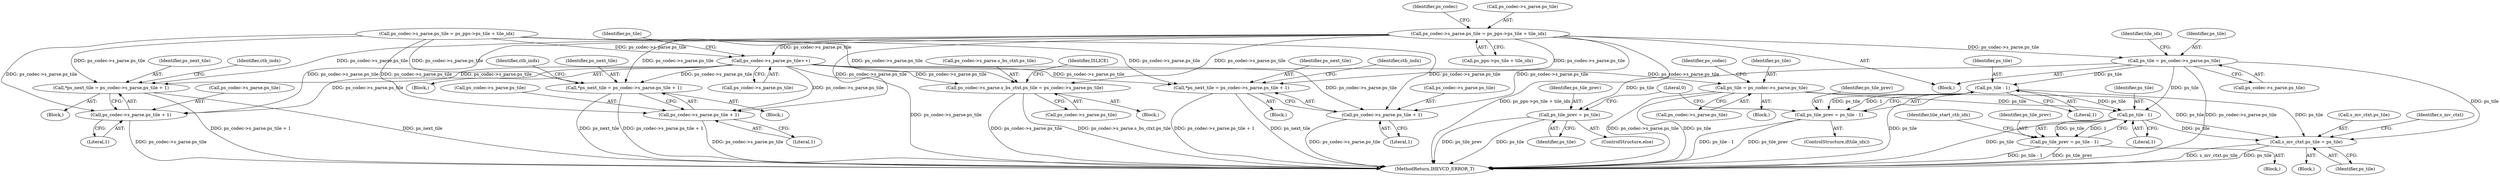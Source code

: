 digraph "0_Android_2b9fb0c2074d370a254b35e2489de2d94943578d@integer" {
"1000388" [label="(Call,ps_codec->s_parse.ps_tile = ps_pps->ps_tile + tile_idx)"];
"1000406" [label="(Call,ps_tile = ps_codec->s_parse.ps_tile)"];
"1000417" [label="(Call,ps_tile - 1)"];
"1000415" [label="(Call,ps_tile_prev = ps_tile - 1)"];
"1001207" [label="(Call,ps_tile - 1)"];
"1001205" [label="(Call,ps_tile_prev = ps_tile - 1)"];
"1003467" [label="(Call,s_mv_ctxt.ps_tile = ps_tile)"];
"1000421" [label="(Call,ps_tile_prev = ps_tile)"];
"1002692" [label="(Call,*ps_next_tile = ps_codec->s_parse.ps_tile + 1)"];
"1002694" [label="(Call,ps_codec->s_parse.ps_tile + 1)"];
"1002855" [label="(Call,*ps_next_tile = ps_codec->s_parse.ps_tile + 1)"];
"1002857" [label="(Call,ps_codec->s_parse.ps_tile + 1)"];
"1002988" [label="(Call,*ps_next_tile = ps_codec->s_parse.ps_tile + 1)"];
"1002990" [label="(Call,ps_codec->s_parse.ps_tile + 1)"];
"1004252" [label="(Call,ps_codec->s_parse.s_bs_ctxt.ps_tile = ps_codec->s_parse.ps_tile)"];
"1004647" [label="(Call,ps_codec->s_parse.ps_tile++)"];
"1004699" [label="(Call,ps_tile = ps_codec->s_parse.ps_tile)"];
"1000402" [label="(Identifier,ps_codec)"];
"1000408" [label="(Call,ps_codec->s_parse.ps_tile)"];
"1001207" [label="(Call,ps_tile - 1)"];
"1000388" [label="(Call,ps_codec->s_parse.ps_tile = ps_pps->ps_tile + tile_idx)"];
"1002991" [label="(Call,ps_codec->s_parse.ps_tile)"];
"1002853" [label="(Block,)"];
"1002856" [label="(Identifier,ps_next_tile)"];
"1002694" [label="(Call,ps_codec->s_parse.ps_tile + 1)"];
"1002690" [label="(Block,)"];
"1004700" [label="(Identifier,ps_tile)"];
"1004252" [label="(Call,ps_codec->s_parse.s_bs_ctxt.ps_tile = ps_codec->s_parse.ps_tile)"];
"1003471" [label="(Identifier,ps_tile)"];
"1002692" [label="(Call,*ps_next_tile = ps_codec->s_parse.ps_tile + 1)"];
"1002700" [label="(Literal,1)"];
"1003468" [label="(Call,s_mv_ctxt.ps_tile)"];
"1004253" [label="(Call,ps_codec->s_parse.s_bs_ctxt.ps_tile)"];
"1001205" [label="(Call,ps_tile_prev = ps_tile - 1)"];
"1000422" [label="(Identifier,ps_tile_prev)"];
"1000406" [label="(Call,ps_tile = ps_codec->s_parse.ps_tile)"];
"1002863" [label="(Literal,1)"];
"1002702" [label="(Identifier,ctb_indx)"];
"1002986" [label="(Block,)"];
"1000389" [label="(Call,ps_codec->s_parse.ps_tile)"];
"1002855" [label="(Call,*ps_next_tile = ps_codec->s_parse.ps_tile + 1)"];
"1000413" [label="(ControlStructure,if(tile_idx))"];
"1001209" [label="(Literal,1)"];
"1001187" [label="(Call,ps_codec->s_parse.ps_tile = ps_pps->ps_tile + tile_idx)"];
"1000394" [label="(Call,ps_pps->ps_tile + tile_idx)"];
"1002865" [label="(Identifier,ctb_indx)"];
"1000423" [label="(Identifier,ps_tile)"];
"1003467" [label="(Call,s_mv_ctxt.ps_tile = ps_tile)"];
"1003474" [label="(Identifier,s_mv_ctxt)"];
"1004267" [label="(Identifier,ISLICE)"];
"1000419" [label="(Literal,1)"];
"1003412" [label="(Block,)"];
"1000416" [label="(Identifier,ps_tile_prev)"];
"1001206" [label="(Identifier,ps_tile_prev)"];
"1004699" [label="(Call,ps_tile = ps_codec->s_parse.ps_tile)"];
"1002990" [label="(Call,ps_codec->s_parse.ps_tile + 1)"];
"1005291" [label="(MethodReturn,IHEVCD_ERROR_T)"];
"1002998" [label="(Identifier,ctb_indx)"];
"1002857" [label="(Call,ps_codec->s_parse.ps_tile + 1)"];
"1002989" [label="(Identifier,ps_next_tile)"];
"1002996" [label="(Literal,1)"];
"1004632" [label="(Block,)"];
"1000418" [label="(Identifier,ps_tile)"];
"1004698" [label="(Block,)"];
"1004260" [label="(Call,ps_codec->s_parse.ps_tile)"];
"1003911" [label="(Block,)"];
"1000417" [label="(Call,ps_tile - 1)"];
"1002858" [label="(Call,ps_codec->s_parse.ps_tile)"];
"1000414" [label="(Identifier,tile_idx)"];
"1000420" [label="(ControlStructure,else)"];
"1004701" [label="(Call,ps_codec->s_parse.ps_tile)"];
"1001208" [label="(Identifier,ps_tile)"];
"1001137" [label="(Block,)"];
"1002693" [label="(Identifier,ps_next_tile)"];
"1000415" [label="(Call,ps_tile_prev = ps_tile - 1)"];
"1000426" [label="(Literal,0)"];
"1001211" [label="(Identifier,tile_start_ctb_idx)"];
"1002695" [label="(Call,ps_codec->s_parse.ps_tile)"];
"1000421" [label="(Call,ps_tile_prev = ps_tile)"];
"1004709" [label="(Identifier,ps_codec)"];
"1000189" [label="(Block,)"];
"1004647" [label="(Call,ps_codec->s_parse.ps_tile++)"];
"1004658" [label="(Identifier,ps_tile)"];
"1000407" [label="(Identifier,ps_tile)"];
"1002988" [label="(Call,*ps_next_tile = ps_codec->s_parse.ps_tile + 1)"];
"1004648" [label="(Call,ps_codec->s_parse.ps_tile)"];
"1000388" -> "1000189"  [label="AST: "];
"1000388" -> "1000394"  [label="CFG: "];
"1000389" -> "1000388"  [label="AST: "];
"1000394" -> "1000388"  [label="AST: "];
"1000402" -> "1000388"  [label="CFG: "];
"1000388" -> "1005291"  [label="DDG: ps_pps->ps_tile + tile_idx"];
"1000388" -> "1000406"  [label="DDG: ps_codec->s_parse.ps_tile"];
"1000388" -> "1002692"  [label="DDG: ps_codec->s_parse.ps_tile"];
"1000388" -> "1002694"  [label="DDG: ps_codec->s_parse.ps_tile"];
"1000388" -> "1002855"  [label="DDG: ps_codec->s_parse.ps_tile"];
"1000388" -> "1002857"  [label="DDG: ps_codec->s_parse.ps_tile"];
"1000388" -> "1002988"  [label="DDG: ps_codec->s_parse.ps_tile"];
"1000388" -> "1002990"  [label="DDG: ps_codec->s_parse.ps_tile"];
"1000388" -> "1004252"  [label="DDG: ps_codec->s_parse.ps_tile"];
"1000388" -> "1004647"  [label="DDG: ps_codec->s_parse.ps_tile"];
"1000406" -> "1000189"  [label="AST: "];
"1000406" -> "1000408"  [label="CFG: "];
"1000407" -> "1000406"  [label="AST: "];
"1000408" -> "1000406"  [label="AST: "];
"1000414" -> "1000406"  [label="CFG: "];
"1000406" -> "1005291"  [label="DDG: ps_codec->s_parse.ps_tile"];
"1000406" -> "1000417"  [label="DDG: ps_tile"];
"1000406" -> "1000421"  [label="DDG: ps_tile"];
"1000406" -> "1001207"  [label="DDG: ps_tile"];
"1000406" -> "1003467"  [label="DDG: ps_tile"];
"1000417" -> "1000415"  [label="AST: "];
"1000417" -> "1000419"  [label="CFG: "];
"1000418" -> "1000417"  [label="AST: "];
"1000419" -> "1000417"  [label="AST: "];
"1000415" -> "1000417"  [label="CFG: "];
"1000417" -> "1005291"  [label="DDG: ps_tile"];
"1000417" -> "1000415"  [label="DDG: ps_tile"];
"1000417" -> "1000415"  [label="DDG: 1"];
"1000417" -> "1001207"  [label="DDG: ps_tile"];
"1000417" -> "1003467"  [label="DDG: ps_tile"];
"1000415" -> "1000413"  [label="AST: "];
"1000416" -> "1000415"  [label="AST: "];
"1000426" -> "1000415"  [label="CFG: "];
"1000415" -> "1005291"  [label="DDG: ps_tile_prev"];
"1000415" -> "1005291"  [label="DDG: ps_tile - 1"];
"1001207" -> "1001205"  [label="AST: "];
"1001207" -> "1001209"  [label="CFG: "];
"1001208" -> "1001207"  [label="AST: "];
"1001209" -> "1001207"  [label="AST: "];
"1001205" -> "1001207"  [label="CFG: "];
"1001207" -> "1005291"  [label="DDG: ps_tile"];
"1001207" -> "1001205"  [label="DDG: ps_tile"];
"1001207" -> "1001205"  [label="DDG: 1"];
"1004699" -> "1001207"  [label="DDG: ps_tile"];
"1001207" -> "1003467"  [label="DDG: ps_tile"];
"1001205" -> "1001137"  [label="AST: "];
"1001206" -> "1001205"  [label="AST: "];
"1001211" -> "1001205"  [label="CFG: "];
"1001205" -> "1005291"  [label="DDG: ps_tile_prev"];
"1001205" -> "1005291"  [label="DDG: ps_tile - 1"];
"1003467" -> "1003412"  [label="AST: "];
"1003467" -> "1003471"  [label="CFG: "];
"1003468" -> "1003467"  [label="AST: "];
"1003471" -> "1003467"  [label="AST: "];
"1003474" -> "1003467"  [label="CFG: "];
"1003467" -> "1005291"  [label="DDG: s_mv_ctxt.ps_tile"];
"1003467" -> "1005291"  [label="DDG: ps_tile"];
"1004699" -> "1003467"  [label="DDG: ps_tile"];
"1000421" -> "1000420"  [label="AST: "];
"1000421" -> "1000423"  [label="CFG: "];
"1000422" -> "1000421"  [label="AST: "];
"1000423" -> "1000421"  [label="AST: "];
"1000426" -> "1000421"  [label="CFG: "];
"1000421" -> "1005291"  [label="DDG: ps_tile"];
"1000421" -> "1005291"  [label="DDG: ps_tile_prev"];
"1002692" -> "1002690"  [label="AST: "];
"1002692" -> "1002694"  [label="CFG: "];
"1002693" -> "1002692"  [label="AST: "];
"1002694" -> "1002692"  [label="AST: "];
"1002702" -> "1002692"  [label="CFG: "];
"1002692" -> "1005291"  [label="DDG: ps_codec->s_parse.ps_tile + 1"];
"1002692" -> "1005291"  [label="DDG: ps_next_tile"];
"1001187" -> "1002692"  [label="DDG: ps_codec->s_parse.ps_tile"];
"1004647" -> "1002692"  [label="DDG: ps_codec->s_parse.ps_tile"];
"1002694" -> "1002700"  [label="CFG: "];
"1002695" -> "1002694"  [label="AST: "];
"1002700" -> "1002694"  [label="AST: "];
"1002694" -> "1005291"  [label="DDG: ps_codec->s_parse.ps_tile"];
"1001187" -> "1002694"  [label="DDG: ps_codec->s_parse.ps_tile"];
"1004647" -> "1002694"  [label="DDG: ps_codec->s_parse.ps_tile"];
"1002855" -> "1002853"  [label="AST: "];
"1002855" -> "1002857"  [label="CFG: "];
"1002856" -> "1002855"  [label="AST: "];
"1002857" -> "1002855"  [label="AST: "];
"1002865" -> "1002855"  [label="CFG: "];
"1002855" -> "1005291"  [label="DDG: ps_codec->s_parse.ps_tile + 1"];
"1002855" -> "1005291"  [label="DDG: ps_next_tile"];
"1001187" -> "1002855"  [label="DDG: ps_codec->s_parse.ps_tile"];
"1004647" -> "1002855"  [label="DDG: ps_codec->s_parse.ps_tile"];
"1002857" -> "1002863"  [label="CFG: "];
"1002858" -> "1002857"  [label="AST: "];
"1002863" -> "1002857"  [label="AST: "];
"1002857" -> "1005291"  [label="DDG: ps_codec->s_parse.ps_tile"];
"1001187" -> "1002857"  [label="DDG: ps_codec->s_parse.ps_tile"];
"1004647" -> "1002857"  [label="DDG: ps_codec->s_parse.ps_tile"];
"1002988" -> "1002986"  [label="AST: "];
"1002988" -> "1002990"  [label="CFG: "];
"1002989" -> "1002988"  [label="AST: "];
"1002990" -> "1002988"  [label="AST: "];
"1002998" -> "1002988"  [label="CFG: "];
"1002988" -> "1005291"  [label="DDG: ps_codec->s_parse.ps_tile + 1"];
"1002988" -> "1005291"  [label="DDG: ps_next_tile"];
"1001187" -> "1002988"  [label="DDG: ps_codec->s_parse.ps_tile"];
"1004647" -> "1002988"  [label="DDG: ps_codec->s_parse.ps_tile"];
"1002990" -> "1002996"  [label="CFG: "];
"1002991" -> "1002990"  [label="AST: "];
"1002996" -> "1002990"  [label="AST: "];
"1002990" -> "1005291"  [label="DDG: ps_codec->s_parse.ps_tile"];
"1001187" -> "1002990"  [label="DDG: ps_codec->s_parse.ps_tile"];
"1004647" -> "1002990"  [label="DDG: ps_codec->s_parse.ps_tile"];
"1004252" -> "1003911"  [label="AST: "];
"1004252" -> "1004260"  [label="CFG: "];
"1004253" -> "1004252"  [label="AST: "];
"1004260" -> "1004252"  [label="AST: "];
"1004267" -> "1004252"  [label="CFG: "];
"1004252" -> "1005291"  [label="DDG: ps_codec->s_parse.ps_tile"];
"1004252" -> "1005291"  [label="DDG: ps_codec->s_parse.s_bs_ctxt.ps_tile"];
"1001187" -> "1004252"  [label="DDG: ps_codec->s_parse.ps_tile"];
"1004647" -> "1004252"  [label="DDG: ps_codec->s_parse.ps_tile"];
"1004647" -> "1004632"  [label="AST: "];
"1004647" -> "1004648"  [label="CFG: "];
"1004648" -> "1004647"  [label="AST: "];
"1004658" -> "1004647"  [label="CFG: "];
"1004647" -> "1005291"  [label="DDG: ps_codec->s_parse.ps_tile"];
"1001187" -> "1004647"  [label="DDG: ps_codec->s_parse.ps_tile"];
"1004647" -> "1004699"  [label="DDG: ps_codec->s_parse.ps_tile"];
"1004699" -> "1004698"  [label="AST: "];
"1004699" -> "1004701"  [label="CFG: "];
"1004700" -> "1004699"  [label="AST: "];
"1004701" -> "1004699"  [label="AST: "];
"1004709" -> "1004699"  [label="CFG: "];
"1004699" -> "1005291"  [label="DDG: ps_tile"];
"1004699" -> "1005291"  [label="DDG: ps_codec->s_parse.ps_tile"];
}
